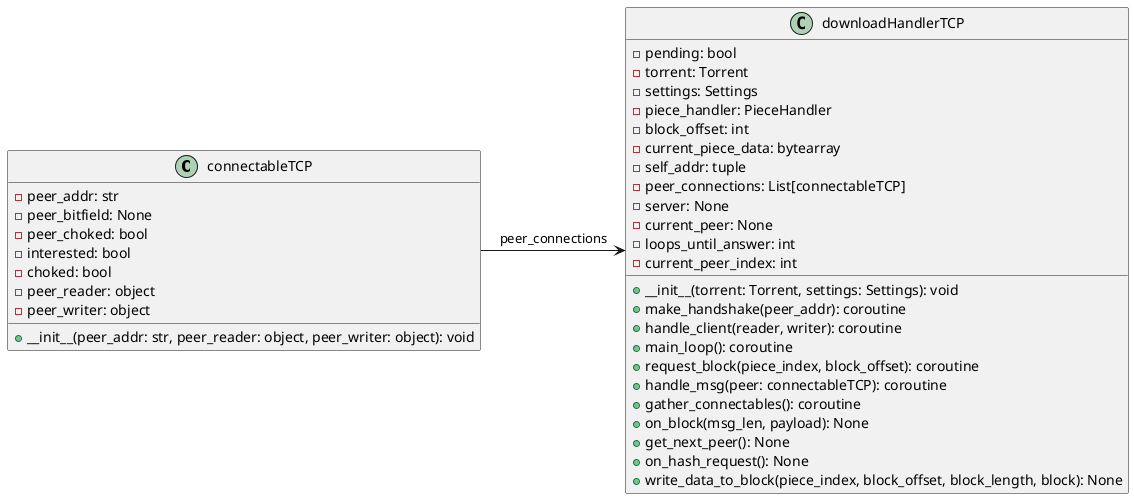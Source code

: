 @startuml

class connectableTCP {
    - peer_addr: str
    - peer_bitfield: None
    - peer_choked: bool
    - interested: bool
    - choked: bool
    - peer_reader: object
    - peer_writer: object
    + __init__(peer_addr: str, peer_reader: object, peer_writer: object): void
}

class downloadHandlerTCP {
    - pending: bool
    - torrent: Torrent
    - settings: Settings
    - piece_handler: PieceHandler
    - block_offset: int
    - current_piece_data: bytearray
    - self_addr: tuple
    - peer_connections: List[connectableTCP]
    - server: None
    - current_peer: None
    - loops_until_answer: int
    - current_peer_index: int
    + __init__(torrent: Torrent, settings: Settings): void
  + make_handshake(peer_addr): coroutine
  + handle_client(reader, writer): coroutine
  + main_loop(): coroutine
  + request_block(piece_index, block_offset): coroutine
  + handle_msg(peer: connectableTCP): coroutine
  + gather_connectables(): coroutine
  + on_block(msg_len, payload): None
  + get_next_peer(): None
  + on_hash_request(): None
  + write_data_to_block(piece_index, block_offset, block_length, block): None
}
connectableTCP -> downloadHandlerTCP : peer_connections

@enduml